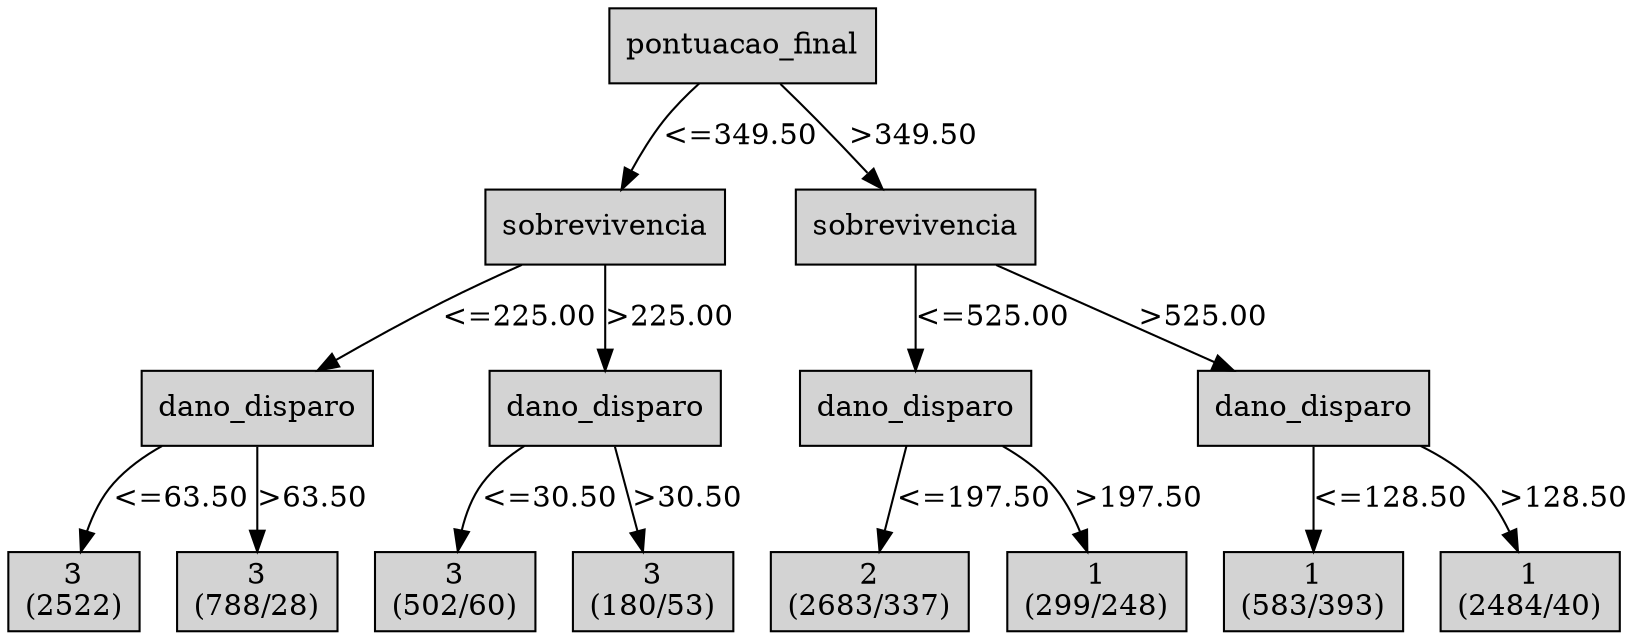 digraph ID3_Tree {
"0" [shape=box, style=filled, label="pontuacao_final
", weight=1]
"1" [shape=box, style=filled, label="sobrevivencia
", weight=2]
0 -> 1 [ label = "<=349.50"];
"2" [shape=box, style=filled, label="dano_disparo
", weight=3]
1 -> 2 [ label = "<=225.00"];
"3" [shape=box, style=filled, label="3
(2522)
", weight=4]
2 -> 3 [ label = "<=63.50"];
"4" [shape=box, style=filled, label="3
(788/28)
", weight=4]
2 -> 4 [ label = ">63.50"];
"5" [shape=box, style=filled, label="dano_disparo
", weight=3]
1 -> 5 [ label = ">225.00"];
"6" [shape=box, style=filled, label="3
(502/60)
", weight=4]
5 -> 6 [ label = "<=30.50"];
"7" [shape=box, style=filled, label="3
(180/53)
", weight=4]
5 -> 7 [ label = ">30.50"];
"8" [shape=box, style=filled, label="sobrevivencia
", weight=2]
0 -> 8 [ label = ">349.50"];
"9" [shape=box, style=filled, label="dano_disparo
", weight=3]
8 -> 9 [ label = "<=525.00"];
"10" [shape=box, style=filled, label="2
(2683/337)
", weight=4]
9 -> 10 [ label = "<=197.50"];
"11" [shape=box, style=filled, label="1
(299/248)
", weight=4]
9 -> 11 [ label = ">197.50"];
"12" [shape=box, style=filled, label="dano_disparo
", weight=3]
8 -> 12 [ label = ">525.00"];
"13" [shape=box, style=filled, label="1
(583/393)
", weight=4]
12 -> 13 [ label = "<=128.50"];
"14" [shape=box, style=filled, label="1
(2484/40)
", weight=4]
12 -> 14 [ label = ">128.50"];
{rank=same; 0;};
{rank=same; 1;8;};
{rank=same; 2;5;9;12;};
{rank=same; 3;4;6;7;10;11;13;14;};
}